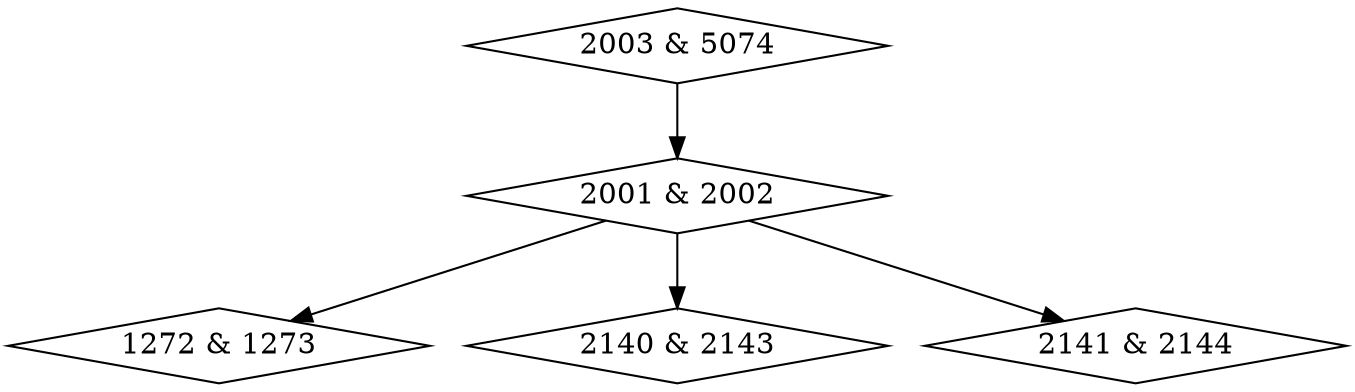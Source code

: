 digraph {
0 [label = "1272 & 1273", shape = diamond];
1 [label = "2001 & 2002", shape = diamond];
2 [label = "2003 & 5074", shape = diamond];
3 [label = "2140 & 2143", shape = diamond];
4 [label = "2141 & 2144", shape = diamond];
1->0;
1->3;
1->4;
2->1;
}
